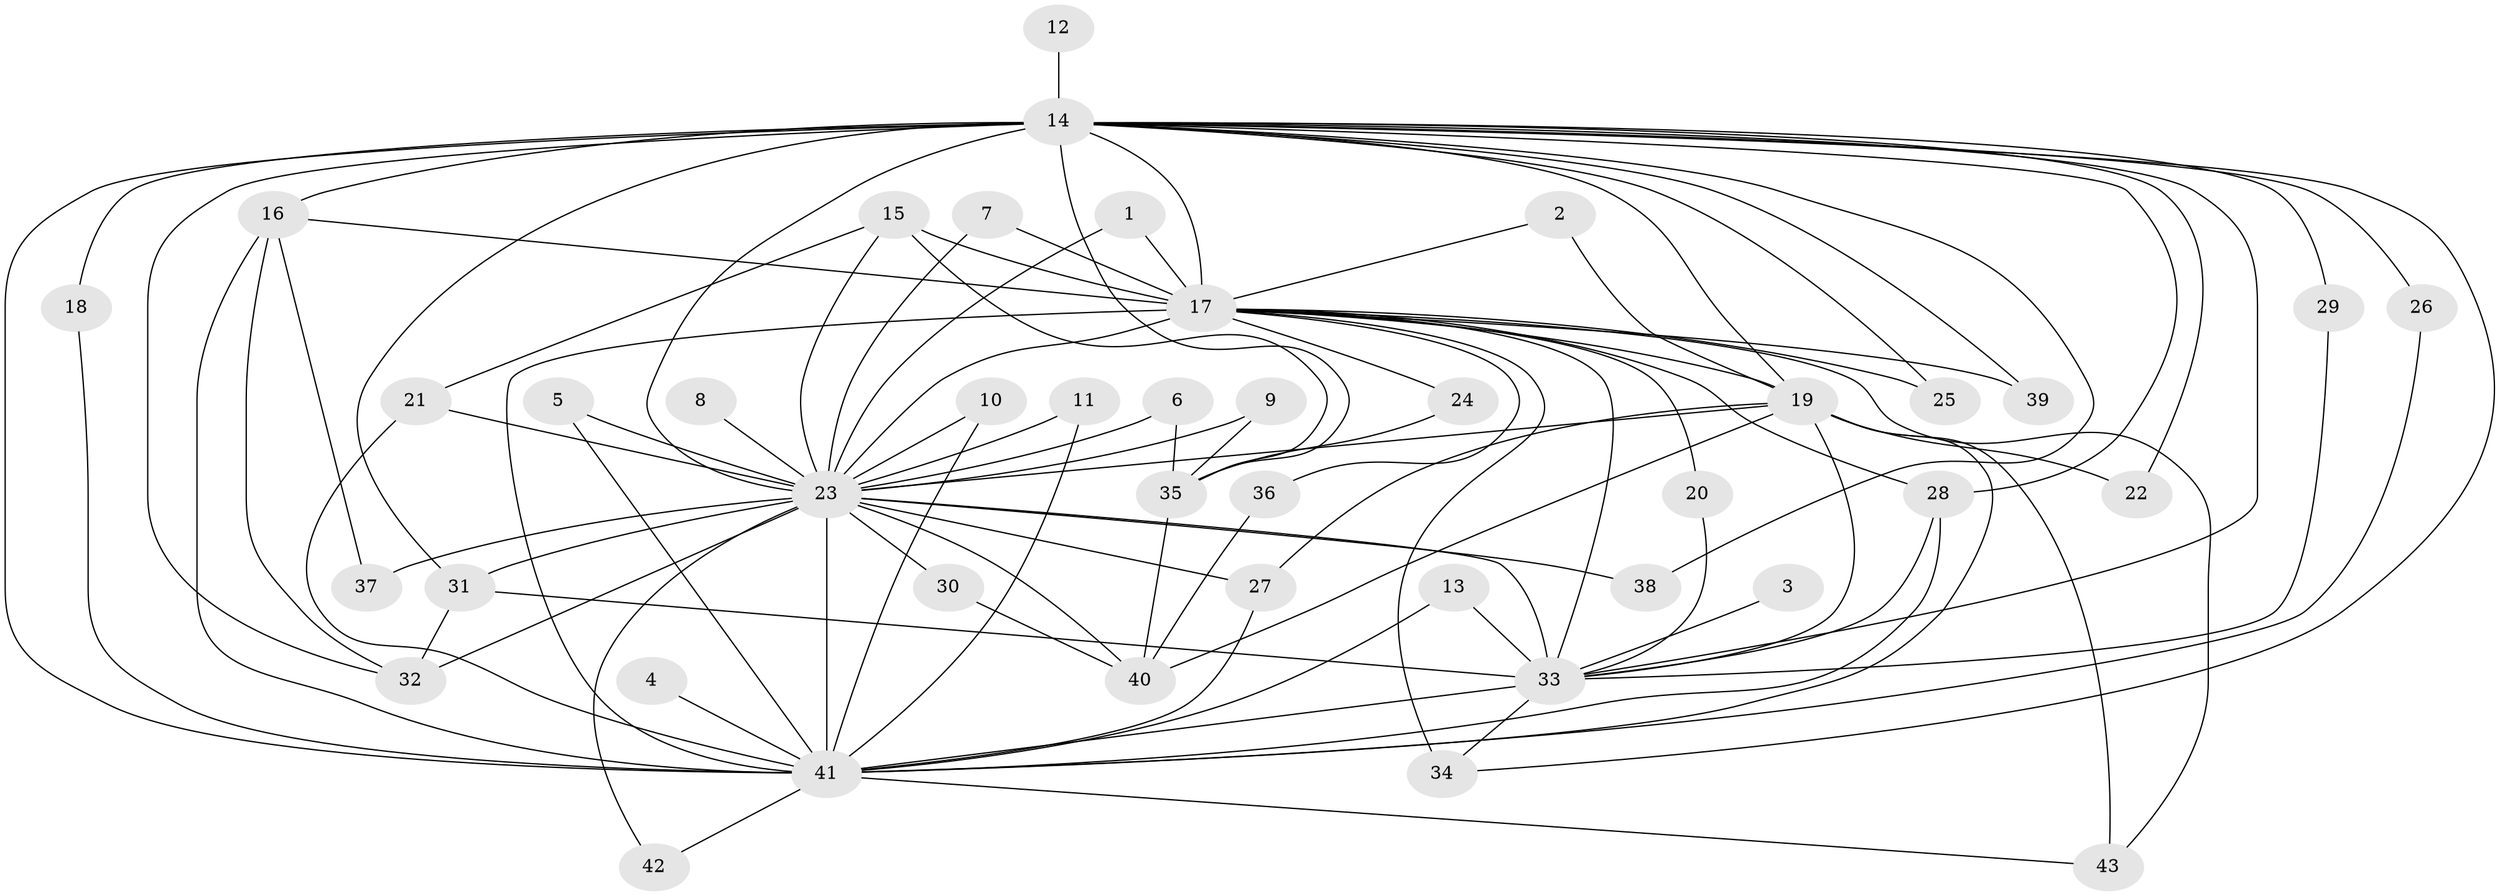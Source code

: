 // original degree distribution, {20: 0.023255813953488372, 17: 0.03488372093023256, 18: 0.023255813953488372, 26: 0.011627906976744186, 30: 0.011627906976744186, 12: 0.011627906976744186, 2: 0.5930232558139535, 3: 0.16279069767441862, 6: 0.023255813953488372, 4: 0.046511627906976744, 5: 0.046511627906976744, 7: 0.011627906976744186}
// Generated by graph-tools (version 1.1) at 2025/49/03/09/25 03:49:44]
// undirected, 43 vertices, 96 edges
graph export_dot {
graph [start="1"]
  node [color=gray90,style=filled];
  1;
  2;
  3;
  4;
  5;
  6;
  7;
  8;
  9;
  10;
  11;
  12;
  13;
  14;
  15;
  16;
  17;
  18;
  19;
  20;
  21;
  22;
  23;
  24;
  25;
  26;
  27;
  28;
  29;
  30;
  31;
  32;
  33;
  34;
  35;
  36;
  37;
  38;
  39;
  40;
  41;
  42;
  43;
  1 -- 17 [weight=1.0];
  1 -- 23 [weight=1.0];
  2 -- 17 [weight=1.0];
  2 -- 19 [weight=1.0];
  3 -- 33 [weight=1.0];
  4 -- 41 [weight=2.0];
  5 -- 23 [weight=1.0];
  5 -- 41 [weight=1.0];
  6 -- 23 [weight=1.0];
  6 -- 35 [weight=1.0];
  7 -- 17 [weight=1.0];
  7 -- 23 [weight=1.0];
  8 -- 23 [weight=1.0];
  9 -- 23 [weight=1.0];
  9 -- 35 [weight=1.0];
  10 -- 23 [weight=1.0];
  10 -- 41 [weight=1.0];
  11 -- 23 [weight=1.0];
  11 -- 41 [weight=1.0];
  12 -- 14 [weight=1.0];
  13 -- 33 [weight=1.0];
  13 -- 41 [weight=1.0];
  14 -- 16 [weight=1.0];
  14 -- 17 [weight=2.0];
  14 -- 18 [weight=1.0];
  14 -- 19 [weight=2.0];
  14 -- 22 [weight=1.0];
  14 -- 23 [weight=7.0];
  14 -- 25 [weight=1.0];
  14 -- 26 [weight=1.0];
  14 -- 28 [weight=1.0];
  14 -- 29 [weight=1.0];
  14 -- 31 [weight=1.0];
  14 -- 32 [weight=1.0];
  14 -- 33 [weight=2.0];
  14 -- 34 [weight=1.0];
  14 -- 35 [weight=1.0];
  14 -- 38 [weight=1.0];
  14 -- 39 [weight=2.0];
  14 -- 41 [weight=4.0];
  15 -- 17 [weight=2.0];
  15 -- 21 [weight=1.0];
  15 -- 23 [weight=1.0];
  15 -- 35 [weight=1.0];
  16 -- 17 [weight=1.0];
  16 -- 32 [weight=1.0];
  16 -- 37 [weight=1.0];
  16 -- 41 [weight=1.0];
  17 -- 19 [weight=1.0];
  17 -- 20 [weight=1.0];
  17 -- 23 [weight=4.0];
  17 -- 24 [weight=1.0];
  17 -- 25 [weight=1.0];
  17 -- 28 [weight=1.0];
  17 -- 33 [weight=1.0];
  17 -- 34 [weight=2.0];
  17 -- 36 [weight=1.0];
  17 -- 39 [weight=1.0];
  17 -- 41 [weight=3.0];
  17 -- 43 [weight=1.0];
  18 -- 41 [weight=1.0];
  19 -- 22 [weight=1.0];
  19 -- 23 [weight=3.0];
  19 -- 27 [weight=2.0];
  19 -- 33 [weight=2.0];
  19 -- 40 [weight=1.0];
  19 -- 41 [weight=2.0];
  19 -- 43 [weight=2.0];
  20 -- 33 [weight=1.0];
  21 -- 23 [weight=2.0];
  21 -- 41 [weight=2.0];
  23 -- 27 [weight=2.0];
  23 -- 30 [weight=3.0];
  23 -- 31 [weight=1.0];
  23 -- 32 [weight=3.0];
  23 -- 33 [weight=4.0];
  23 -- 37 [weight=1.0];
  23 -- 38 [weight=2.0];
  23 -- 40 [weight=3.0];
  23 -- 41 [weight=6.0];
  23 -- 42 [weight=1.0];
  24 -- 35 [weight=1.0];
  26 -- 41 [weight=1.0];
  27 -- 41 [weight=1.0];
  28 -- 33 [weight=1.0];
  28 -- 41 [weight=1.0];
  29 -- 33 [weight=1.0];
  30 -- 40 [weight=1.0];
  31 -- 32 [weight=1.0];
  31 -- 33 [weight=1.0];
  33 -- 34 [weight=1.0];
  33 -- 41 [weight=2.0];
  35 -- 40 [weight=2.0];
  36 -- 40 [weight=1.0];
  41 -- 42 [weight=1.0];
  41 -- 43 [weight=1.0];
}
